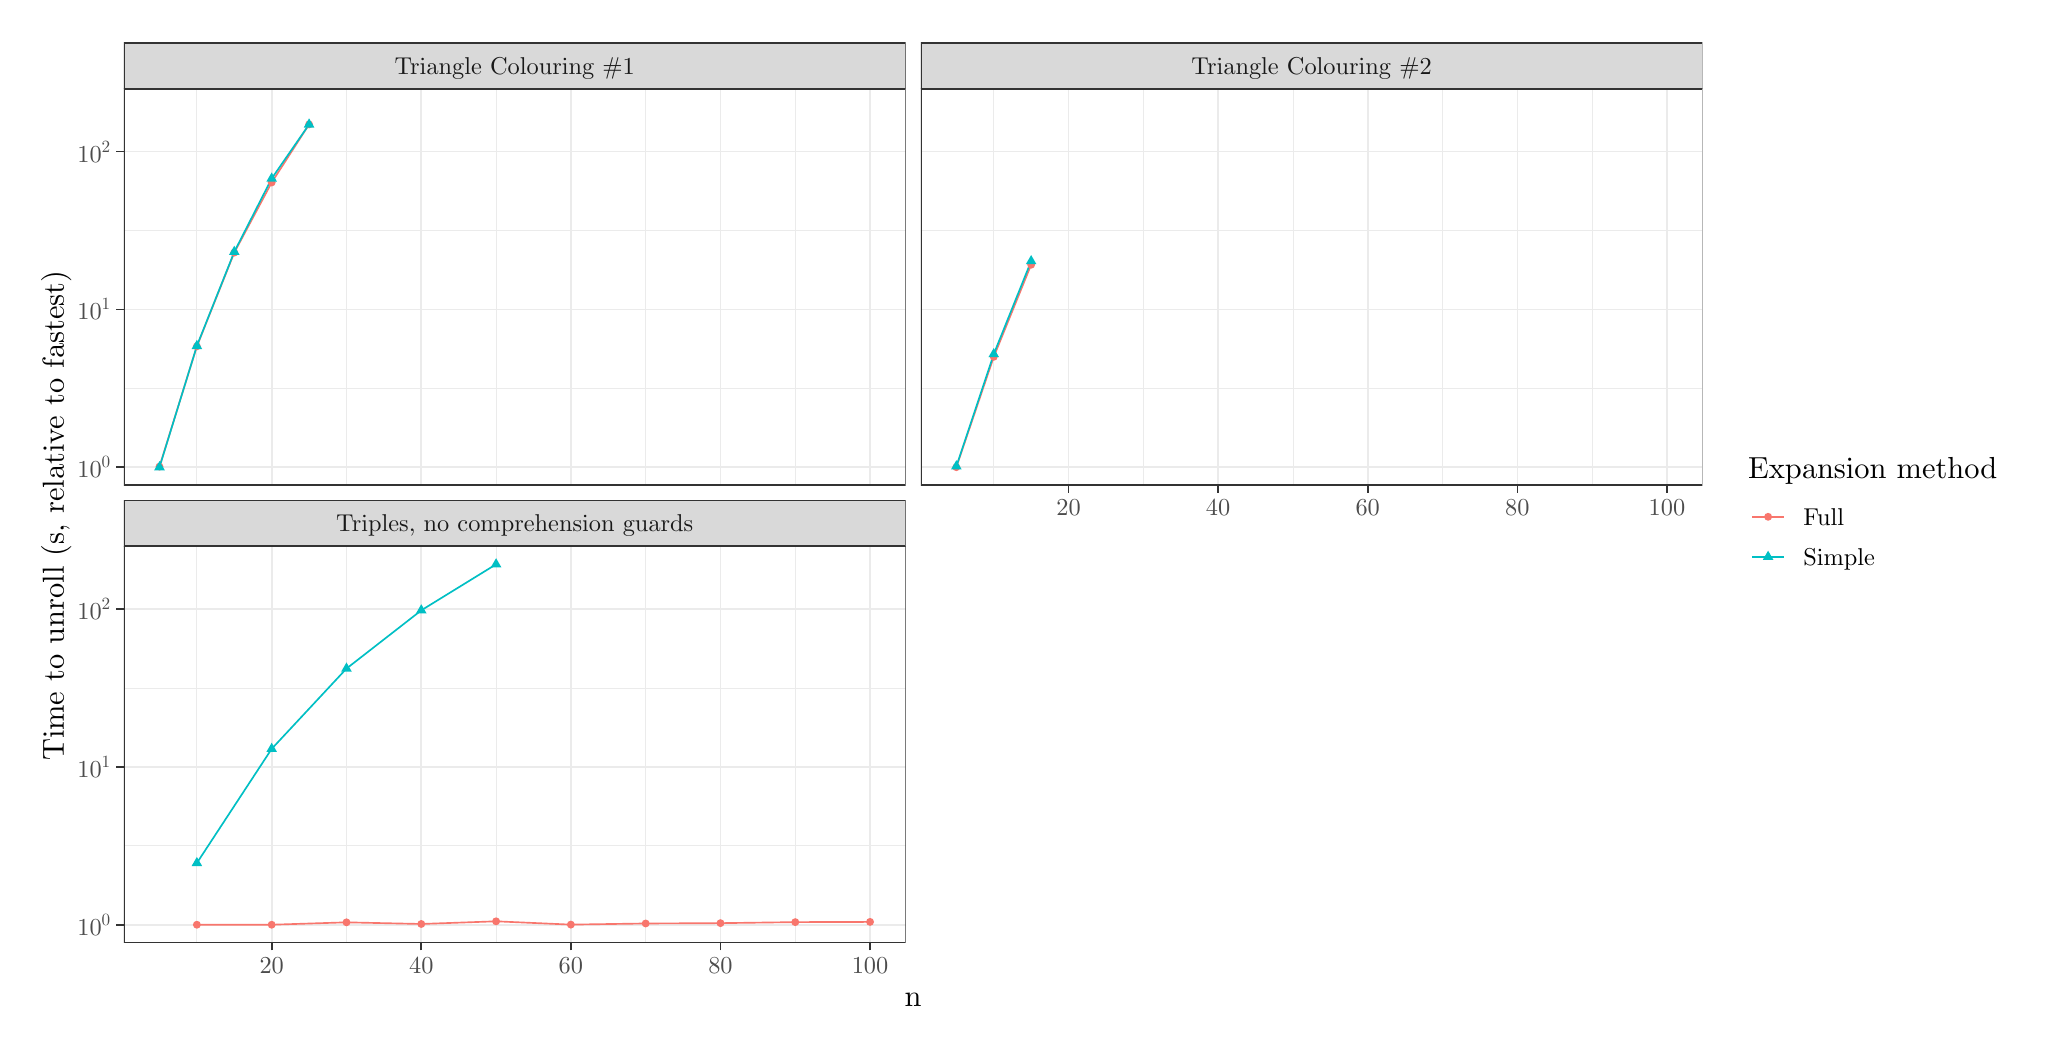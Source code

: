 % Created by tikzDevice version 0.12.6 on 2025-06-16 09:22:42
% !TEX encoding = UTF-8 Unicode
\begin{tikzpicture}[x=1pt,y=1pt]
\definecolor{fillColor}{RGB}{255,255,255}
\path[use as bounding box,fill=fillColor,fill opacity=0.00] (0,0) rectangle (722.70,361.35);
\begin{scope}
\path[clip] (  0.00,  0.00) rectangle (722.70,361.35);
\definecolor{drawColor}{RGB}{255,255,255}
\definecolor{fillColor}{RGB}{255,255,255}

\path[draw=drawColor,line width= 0.6pt,line join=round,line cap=round,fill=fillColor] (  0.00,  0.00) rectangle (722.70,361.35);
\end{scope}
\begin{scope}
\path[clip] ( 34.79,196.02) rectangle (317.23,339.28);
\definecolor{fillColor}{RGB}{255,255,255}

\path[fill=fillColor] ( 34.79,196.02) rectangle (317.23,339.28);
\definecolor{drawColor}{gray}{0.92}

\path[draw=drawColor,line width= 0.3pt,line join=round] ( 34.79,231.04) --
	(317.23,231.04);

\path[draw=drawColor,line width= 0.3pt,line join=round] ( 34.79,288.06) --
	(317.23,288.06);

\path[draw=drawColor,line width= 0.3pt,line join=round] ( 61.14,196.02) --
	( 61.14,339.28);

\path[draw=drawColor,line width= 0.3pt,line join=round] (115.20,196.02) --
	(115.20,339.28);

\path[draw=drawColor,line width= 0.3pt,line join=round] (169.26,196.02) --
	(169.26,339.28);

\path[draw=drawColor,line width= 0.3pt,line join=round] (223.31,196.02) --
	(223.31,339.28);

\path[draw=drawColor,line width= 0.3pt,line join=round] (277.37,196.02) --
	(277.37,339.28);

\path[draw=drawColor,line width= 0.6pt,line join=round] ( 34.79,202.53) --
	(317.23,202.53);

\path[draw=drawColor,line width= 0.6pt,line join=round] ( 34.79,259.55) --
	(317.23,259.55);

\path[draw=drawColor,line width= 0.6pt,line join=round] ( 34.79,316.57) --
	(317.23,316.57);

\path[draw=drawColor,line width= 0.6pt,line join=round] ( 88.17,196.02) --
	( 88.17,339.28);

\path[draw=drawColor,line width= 0.6pt,line join=round] (142.23,196.02) --
	(142.23,339.28);

\path[draw=drawColor,line width= 0.6pt,line join=round] (196.28,196.02) --
	(196.28,339.28);

\path[draw=drawColor,line width= 0.6pt,line join=round] (250.34,196.02) --
	(250.34,339.28);

\path[draw=drawColor,line width= 0.6pt,line join=round] (304.39,196.02) --
	(304.39,339.28);
\definecolor{drawColor}{RGB}{248,118,109}

\path[draw=drawColor,line width= 0.6pt,line join=round] ( 47.63,202.75) --
	( 61.14,246.19) --
	( 74.66,280.06) --
	( 88.17,305.40) --
	(101.69,326.40);
\definecolor{drawColor}{RGB}{0,191,196}

\path[draw=drawColor,line width= 0.6pt,line join=round] ( 47.63,202.53) --
	( 61.14,246.34) --
	( 74.66,280.34) --
	( 88.17,306.83) --
	(101.69,326.37);
\definecolor{fillColor}{RGB}{248,118,109}

\path[fill=fillColor] ( 47.63,202.75) circle (  1.43);

\path[fill=fillColor] ( 61.14,246.19) circle (  1.43);

\path[fill=fillColor] ( 74.66,280.06) circle (  1.43);

\path[fill=fillColor] ( 88.17,305.40) circle (  1.43);

\path[fill=fillColor] (101.69,326.40) circle (  1.43);
\definecolor{fillColor}{RGB}{0,191,196}

\path[fill=fillColor] ( 47.63,204.75) --
	( 49.55,201.42) --
	( 45.71,201.42) --
	cycle;

\path[fill=fillColor] ( 61.14,248.56) --
	( 63.06,245.23) --
	( 59.22,245.23) --
	cycle;

\path[fill=fillColor] ( 74.66,282.56) --
	( 76.58,279.23) --
	( 72.74,279.23) --
	cycle;

\path[fill=fillColor] ( 88.17,309.05) --
	( 90.09,305.72) --
	( 86.25,305.72) --
	cycle;

\path[fill=fillColor] (101.69,328.59) --
	(103.61,325.26) --
	( 99.76,325.26) --
	cycle;
\definecolor{drawColor}{gray}{0.20}

\path[draw=drawColor,line width= 0.6pt,line join=round,line cap=round] ( 34.79,196.02) rectangle (317.23,339.28);
\end{scope}
\begin{scope}
\path[clip] ( 34.79, 30.69) rectangle (317.23,173.95);
\definecolor{fillColor}{RGB}{255,255,255}

\path[fill=fillColor] ( 34.79, 30.69) rectangle (317.23,173.95);
\definecolor{drawColor}{gray}{0.92}

\path[draw=drawColor,line width= 0.3pt,line join=round] ( 34.79, 65.71) --
	(317.23, 65.71);

\path[draw=drawColor,line width= 0.3pt,line join=round] ( 34.79,122.73) --
	(317.23,122.73);

\path[draw=drawColor,line width= 0.3pt,line join=round] ( 61.14, 30.69) --
	( 61.14,173.95);

\path[draw=drawColor,line width= 0.3pt,line join=round] (115.20, 30.69) --
	(115.20,173.95);

\path[draw=drawColor,line width= 0.3pt,line join=round] (169.26, 30.69) --
	(169.26,173.95);

\path[draw=drawColor,line width= 0.3pt,line join=round] (223.31, 30.69) --
	(223.31,173.95);

\path[draw=drawColor,line width= 0.3pt,line join=round] (277.37, 30.69) --
	(277.37,173.95);

\path[draw=drawColor,line width= 0.6pt,line join=round] ( 34.79, 37.20) --
	(317.23, 37.20);

\path[draw=drawColor,line width= 0.6pt,line join=round] ( 34.79, 94.22) --
	(317.23, 94.22);

\path[draw=drawColor,line width= 0.6pt,line join=round] ( 34.79,151.24) --
	(317.23,151.24);

\path[draw=drawColor,line width= 0.6pt,line join=round] ( 88.17, 30.69) --
	( 88.17,173.95);

\path[draw=drawColor,line width= 0.6pt,line join=round] (142.23, 30.69) --
	(142.23,173.95);

\path[draw=drawColor,line width= 0.6pt,line join=round] (196.28, 30.69) --
	(196.28,173.95);

\path[draw=drawColor,line width= 0.6pt,line join=round] (250.34, 30.69) --
	(250.34,173.95);

\path[draw=drawColor,line width= 0.6pt,line join=round] (304.39, 30.69) --
	(304.39,173.95);
\definecolor{drawColor}{RGB}{248,118,109}

\path[draw=drawColor,line width= 0.6pt,line join=round] ( 61.14, 37.20) --
	( 88.17, 37.20) --
	(115.20, 38.06) --
	(142.23, 37.47) --
	(169.26, 38.43) --
	(196.28, 37.24) --
	(223.31, 37.65) --
	(250.34, 37.77) --
	(277.37, 38.14) --
	(304.39, 38.22);
\definecolor{drawColor}{RGB}{0,191,196}

\path[draw=drawColor,line width= 0.6pt,line join=round] ( 61.14, 59.49) --
	( 88.17,100.74) --
	(115.20,129.75) --
	(142.23,150.80) --
	(169.26,167.43);
\definecolor{fillColor}{RGB}{248,118,109}

\path[fill=fillColor] ( 61.14, 37.20) circle (  1.43);

\path[fill=fillColor] ( 88.17, 37.20) circle (  1.43);

\path[fill=fillColor] (115.20, 38.06) circle (  1.43);

\path[fill=fillColor] (142.23, 37.47) circle (  1.43);

\path[fill=fillColor] (169.26, 38.43) circle (  1.43);

\path[fill=fillColor] (196.28, 37.24) circle (  1.43);

\path[fill=fillColor] (223.31, 37.65) circle (  1.43);

\path[fill=fillColor] (250.34, 37.77) circle (  1.43);

\path[fill=fillColor] (277.37, 38.14) circle (  1.43);

\path[fill=fillColor] (304.39, 38.22) circle (  1.43);
\definecolor{fillColor}{RGB}{0,191,196}

\path[fill=fillColor] ( 61.14, 61.70) --
	( 63.06, 58.38) --
	( 59.22, 58.38) --
	cycle;

\path[fill=fillColor] ( 88.17,102.96) --
	( 90.09, 99.63) --
	( 86.25, 99.63) --
	cycle;

\path[fill=fillColor] (115.20,131.97) --
	(117.12,128.64) --
	(113.28,128.64) --
	cycle;

\path[fill=fillColor] (142.23,153.02) --
	(144.15,149.69) --
	(140.31,149.69) --
	cycle;

\path[fill=fillColor] (169.26,169.65) --
	(171.18,166.33) --
	(167.33,166.33) --
	cycle;
\definecolor{drawColor}{gray}{0.20}

\path[draw=drawColor,line width= 0.6pt,line join=round,line cap=round] ( 34.79, 30.69) rectangle (317.23,173.95);
\end{scope}
\begin{scope}
\path[clip] (322.73,196.02) rectangle (605.17,339.28);
\definecolor{fillColor}{RGB}{255,255,255}

\path[fill=fillColor] (322.73,196.02) rectangle (605.17,339.28);
\definecolor{drawColor}{gray}{0.92}

\path[draw=drawColor,line width= 0.3pt,line join=round] (322.73,231.04) --
	(605.17,231.04);

\path[draw=drawColor,line width= 0.3pt,line join=round] (322.73,288.06) --
	(605.17,288.06);

\path[draw=drawColor,line width= 0.3pt,line join=round] (349.09,196.02) --
	(349.09,339.28);

\path[draw=drawColor,line width= 0.3pt,line join=round] (403.14,196.02) --
	(403.14,339.28);

\path[draw=drawColor,line width= 0.3pt,line join=round] (457.20,196.02) --
	(457.20,339.28);

\path[draw=drawColor,line width= 0.3pt,line join=round] (511.25,196.02) --
	(511.25,339.28);

\path[draw=drawColor,line width= 0.3pt,line join=round] (565.31,196.02) --
	(565.31,339.28);

\path[draw=drawColor,line width= 0.6pt,line join=round] (322.73,202.53) --
	(605.17,202.53);

\path[draw=drawColor,line width= 0.6pt,line join=round] (322.73,259.55) --
	(605.17,259.55);

\path[draw=drawColor,line width= 0.6pt,line join=round] (322.73,316.57) --
	(605.17,316.57);

\path[draw=drawColor,line width= 0.6pt,line join=round] (376.11,196.02) --
	(376.11,339.28);

\path[draw=drawColor,line width= 0.6pt,line join=round] (430.17,196.02) --
	(430.17,339.28);

\path[draw=drawColor,line width= 0.6pt,line join=round] (484.22,196.02) --
	(484.22,339.28);

\path[draw=drawColor,line width= 0.6pt,line join=round] (538.28,196.02) --
	(538.28,339.28);

\path[draw=drawColor,line width= 0.6pt,line join=round] (592.34,196.02) --
	(592.34,339.28);
\definecolor{drawColor}{RGB}{248,118,109}

\path[draw=drawColor,line width= 0.6pt,line join=round] (335.57,202.53) --
	(349.09,242.40) --
	(362.60,275.69);
\definecolor{drawColor}{RGB}{0,191,196}

\path[draw=drawColor,line width= 0.6pt,line join=round] (335.57,202.83) --
	(349.09,243.38) --
	(362.60,276.97);
\definecolor{fillColor}{RGB}{248,118,109}

\path[fill=fillColor] (335.57,202.53) circle (  1.43);

\path[fill=fillColor] (349.09,242.40) circle (  1.43);

\path[fill=fillColor] (362.60,275.69) circle (  1.43);
\definecolor{fillColor}{RGB}{0,191,196}

\path[fill=fillColor] (335.57,205.05) --
	(337.49,201.72) --
	(333.65,201.72) --
	cycle;

\path[fill=fillColor] (349.09,245.60) --
	(351.01,242.27) --
	(347.16,242.27) --
	cycle;

\path[fill=fillColor] (362.60,279.19) --
	(364.52,275.86) --
	(360.68,275.86) --
	cycle;
\definecolor{drawColor}{gray}{0.20}

\path[draw=drawColor,line width= 0.6pt,line join=round,line cap=round] (322.73,196.02) rectangle (605.17,339.28);
\end{scope}
\begin{scope}
\path[clip] ( 34.79,173.95) rectangle (317.23,190.52);
\definecolor{drawColor}{gray}{0.20}
\definecolor{fillColor}{gray}{0.85}

\path[draw=drawColor,line width= 0.6pt,line join=round,line cap=round,fill=fillColor] ( 34.79,173.95) rectangle (317.23,190.52);
\definecolor{drawColor}{gray}{0.10}

\node[text=drawColor,anchor=base,inner sep=0pt, outer sep=0pt, scale=  0.88] at (176.01,179.20) {Triples, no comprehension guards};
\end{scope}
\begin{scope}
\path[clip] ( 34.79,339.28) rectangle (317.23,355.85);
\definecolor{drawColor}{gray}{0.20}
\definecolor{fillColor}{gray}{0.85}

\path[draw=drawColor,line width= 0.6pt,line join=round,line cap=round,fill=fillColor] ( 34.79,339.28) rectangle (317.23,355.85);
\definecolor{drawColor}{gray}{0.10}

\node[text=drawColor,anchor=base,inner sep=0pt, outer sep=0pt, scale=  0.88] at (176.01,344.53) {Triangle Colouring {\#}1};
\end{scope}
\begin{scope}
\path[clip] (322.73,339.28) rectangle (605.17,355.85);
\definecolor{drawColor}{gray}{0.20}
\definecolor{fillColor}{gray}{0.85}

\path[draw=drawColor,line width= 0.6pt,line join=round,line cap=round,fill=fillColor] (322.73,339.28) rectangle (605.17,355.85);
\definecolor{drawColor}{gray}{0.10}

\node[text=drawColor,anchor=base,inner sep=0pt, outer sep=0pt, scale=  0.88] at (463.95,344.53) {Triangle Colouring {\#}2};
\end{scope}
\begin{scope}
\path[clip] (  0.00,  0.00) rectangle (722.70,361.35);
\definecolor{drawColor}{gray}{0.20}

\path[draw=drawColor,line width= 0.6pt,line join=round] ( 88.17, 27.94) --
	( 88.17, 30.69);

\path[draw=drawColor,line width= 0.6pt,line join=round] (142.23, 27.94) --
	(142.23, 30.69);

\path[draw=drawColor,line width= 0.6pt,line join=round] (196.28, 27.94) --
	(196.28, 30.69);

\path[draw=drawColor,line width= 0.6pt,line join=round] (250.34, 27.94) --
	(250.34, 30.69);

\path[draw=drawColor,line width= 0.6pt,line join=round] (304.39, 27.94) --
	(304.39, 30.69);
\end{scope}
\begin{scope}
\path[clip] (  0.00,  0.00) rectangle (722.70,361.35);
\definecolor{drawColor}{gray}{0.30}

\node[text=drawColor,anchor=base,inner sep=0pt, outer sep=0pt, scale=  0.88] at ( 88.17, 19.68) {20};

\node[text=drawColor,anchor=base,inner sep=0pt, outer sep=0pt, scale=  0.88] at (142.23, 19.68) {40};

\node[text=drawColor,anchor=base,inner sep=0pt, outer sep=0pt, scale=  0.88] at (196.28, 19.68) {60};

\node[text=drawColor,anchor=base,inner sep=0pt, outer sep=0pt, scale=  0.88] at (250.34, 19.68) {80};

\node[text=drawColor,anchor=base,inner sep=0pt, outer sep=0pt, scale=  0.88] at (304.39, 19.68) {100};
\end{scope}
\begin{scope}
\path[clip] (  0.00,  0.00) rectangle (722.70,361.35);
\definecolor{drawColor}{gray}{0.20}

\path[draw=drawColor,line width= 0.6pt,line join=round] (376.11,193.27) --
	(376.11,196.02);

\path[draw=drawColor,line width= 0.6pt,line join=round] (430.17,193.27) --
	(430.17,196.02);

\path[draw=drawColor,line width= 0.6pt,line join=round] (484.22,193.27) --
	(484.22,196.02);

\path[draw=drawColor,line width= 0.6pt,line join=round] (538.28,193.27) --
	(538.28,196.02);

\path[draw=drawColor,line width= 0.6pt,line join=round] (592.34,193.27) --
	(592.34,196.02);
\end{scope}
\begin{scope}
\path[clip] (  0.00,  0.00) rectangle (722.70,361.35);
\definecolor{drawColor}{gray}{0.30}

\node[text=drawColor,anchor=base,inner sep=0pt, outer sep=0pt, scale=  0.88] at (376.11,185.01) {20};

\node[text=drawColor,anchor=base,inner sep=0pt, outer sep=0pt, scale=  0.88] at (430.17,185.01) {40};

\node[text=drawColor,anchor=base,inner sep=0pt, outer sep=0pt, scale=  0.88] at (484.22,185.01) {60};

\node[text=drawColor,anchor=base,inner sep=0pt, outer sep=0pt, scale=  0.88] at (538.28,185.01) {80};

\node[text=drawColor,anchor=base,inner sep=0pt, outer sep=0pt, scale=  0.88] at (592.34,185.01) {100};
\end{scope}
\begin{scope}
\path[clip] (  0.00,  0.00) rectangle (722.70,361.35);
\definecolor{drawColor}{gray}{0.30}

\node[text=drawColor,anchor=base west,inner sep=0pt, outer sep=0pt, scale=  0.88] at ( 17.96,198.75) {10};

\node[text=drawColor,anchor=base west,inner sep=0pt, outer sep=0pt, scale=  0.62] at ( 26.76,202.35) {0};

\node[text=drawColor,anchor=base west,inner sep=0pt, outer sep=0pt, scale=  0.88] at ( 17.96,255.78) {10};

\node[text=drawColor,anchor=base west,inner sep=0pt, outer sep=0pt, scale=  0.62] at ( 26.76,259.37) {1};

\node[text=drawColor,anchor=base west,inner sep=0pt, outer sep=0pt, scale=  0.88] at ( 17.96,312.80) {10};

\node[text=drawColor,anchor=base west,inner sep=0pt, outer sep=0pt, scale=  0.62] at ( 26.76,316.39) {2};
\end{scope}
\begin{scope}
\path[clip] (  0.00,  0.00) rectangle (722.70,361.35);
\definecolor{drawColor}{gray}{0.20}

\path[draw=drawColor,line width= 0.6pt,line join=round] ( 32.04,202.53) --
	( 34.79,202.53);

\path[draw=drawColor,line width= 0.6pt,line join=round] ( 32.04,259.55) --
	( 34.79,259.55);

\path[draw=drawColor,line width= 0.6pt,line join=round] ( 32.04,316.57) --
	( 34.79,316.57);
\end{scope}
\begin{scope}
\path[clip] (  0.00,  0.00) rectangle (722.70,361.35);
\definecolor{drawColor}{gray}{0.30}

\node[text=drawColor,anchor=base west,inner sep=0pt, outer sep=0pt, scale=  0.88] at ( 17.96, 33.42) {10};

\node[text=drawColor,anchor=base west,inner sep=0pt, outer sep=0pt, scale=  0.62] at ( 26.76, 37.02) {0};

\node[text=drawColor,anchor=base west,inner sep=0pt, outer sep=0pt, scale=  0.88] at ( 17.96, 90.44) {10};

\node[text=drawColor,anchor=base west,inner sep=0pt, outer sep=0pt, scale=  0.62] at ( 26.76, 94.04) {1};

\node[text=drawColor,anchor=base west,inner sep=0pt, outer sep=0pt, scale=  0.88] at ( 17.96,147.46) {10};

\node[text=drawColor,anchor=base west,inner sep=0pt, outer sep=0pt, scale=  0.62] at ( 26.76,151.06) {2};
\end{scope}
\begin{scope}
\path[clip] (  0.00,  0.00) rectangle (722.70,361.35);
\definecolor{drawColor}{gray}{0.20}

\path[draw=drawColor,line width= 0.6pt,line join=round] ( 32.04, 37.20) --
	( 34.79, 37.20);

\path[draw=drawColor,line width= 0.6pt,line join=round] ( 32.04, 94.22) --
	( 34.79, 94.22);

\path[draw=drawColor,line width= 0.6pt,line join=round] ( 32.04,151.24) --
	( 34.79,151.24);
\end{scope}
\begin{scope}
\path[clip] (  0.00,  0.00) rectangle (722.70,361.35);
\definecolor{drawColor}{RGB}{0,0,0}

\node[text=drawColor,anchor=base,inner sep=0pt, outer sep=0pt, scale=  1.10] at (319.98,  7.64) {n};
\end{scope}
\begin{scope}
\path[clip] (  0.00,  0.00) rectangle (722.70,361.35);
\definecolor{drawColor}{RGB}{0,0,0}

\node[text=drawColor,rotate= 90.00,anchor=base,inner sep=0pt, outer sep=0pt, scale=  1.10] at ( 13.08,184.98) {Time to unroll (s, relative to fastest)};
\end{scope}
\begin{scope}
\path[clip] (  0.00,  0.00) rectangle (722.70,361.35);
\definecolor{fillColor}{RGB}{255,255,255}

\path[fill=fillColor] (616.17,157.42) rectangle (717.20,212.54);
\end{scope}
\begin{scope}
\path[clip] (  0.00,  0.00) rectangle (722.70,361.35);
\definecolor{drawColor}{RGB}{0,0,0}

\node[text=drawColor,anchor=base west,inner sep=0pt, outer sep=0pt, scale=  1.10] at (621.67,198.40) {Expansion method};
\end{scope}
\begin{scope}
\path[clip] (  0.00,  0.00) rectangle (722.70,361.35);
\definecolor{fillColor}{RGB}{255,255,255}

\path[fill=fillColor] (621.67,177.37) rectangle (636.13,191.83);
\end{scope}
\begin{scope}
\path[clip] (  0.00,  0.00) rectangle (722.70,361.35);
\definecolor{drawColor}{RGB}{248,118,109}

\path[draw=drawColor,line width= 0.6pt,line join=round] (623.12,184.60) -- (634.68,184.60);
\end{scope}
\begin{scope}
\path[clip] (  0.00,  0.00) rectangle (722.70,361.35);
\definecolor{fillColor}{RGB}{248,118,109}

\path[fill=fillColor] (628.90,184.60) circle (  1.43);
\end{scope}
\begin{scope}
\path[clip] (  0.00,  0.00) rectangle (722.70,361.35);
\definecolor{fillColor}{RGB}{255,255,255}

\path[fill=fillColor] (621.67,162.92) rectangle (636.13,177.38);
\end{scope}
\begin{scope}
\path[clip] (  0.00,  0.00) rectangle (722.70,361.35);
\definecolor{drawColor}{RGB}{0,191,196}

\path[draw=drawColor,line width= 0.6pt,line join=round] (623.12,170.15) -- (634.68,170.15);
\end{scope}
\begin{scope}
\path[clip] (  0.00,  0.00) rectangle (722.70,361.35);
\definecolor{fillColor}{RGB}{0,191,196}

\path[fill=fillColor] (628.90,172.37) --
	(630.82,169.04) --
	(626.98,169.04) --
	cycle;
\end{scope}
\begin{scope}
\path[clip] (  0.00,  0.00) rectangle (722.70,361.35);
\definecolor{drawColor}{RGB}{0,0,0}

\node[text=drawColor,anchor=base west,inner sep=0pt, outer sep=0pt, scale=  0.88] at (641.63,181.57) {Full};
\end{scope}
\begin{scope}
\path[clip] (  0.00,  0.00) rectangle (722.70,361.35);
\definecolor{drawColor}{RGB}{0,0,0}

\node[text=drawColor,anchor=base west,inner sep=0pt, outer sep=0pt, scale=  0.88] at (641.63,167.12) {Simple};
\end{scope}
\end{tikzpicture}
